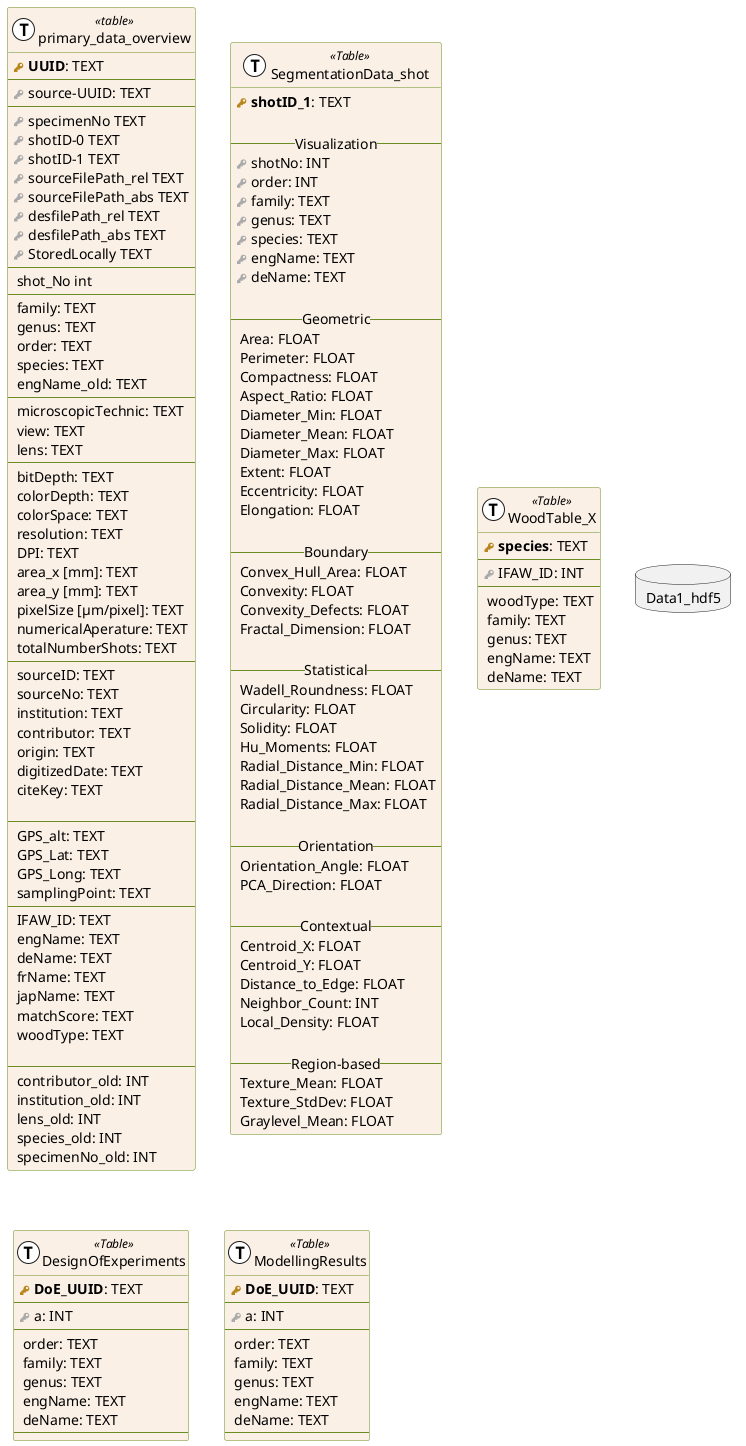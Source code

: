 @startuml

skinparam class {
ArrowColor SeaGreen
BorderColor<<Table>>  OliveDrab
BackgroundColor<<Table>>  Linen
BackgroundColor<<API>> Wheat
BorderColor<<API>> Tomato
BackgroundColor<<Interface>> Green
BorderColor<<Interface>> Tomato
}






!define primary_key(x) <b><color:#b8861b><&key></color> x</b>
!define foreign_key(x) <color:#aaaaaa><&key></color> x
!define column(x) <color:#000000></color> x

!define UserInput(x) <color:#000000><&person></color> x
!define BackendInput(x) <color:#000000></color> x
!define UserOutput(x) <color:#000000><&external-link></color> x

!define table(x) entity x << (T, white) >>
!define database(x) entity x << (T, SpringGreen) >>
!define API(x) entity x << (A, SkyBlue) >>
!define Interface(x) entity x << (I, SkyBlue) >>
!define List(x) entity x << (L, SkyBlue) >>

database (Data1_hdf5) {
  
} 














table( primary_data_overview )  <<table>>{
  primary_key( UUID ): TEXT
  ---
  foreign_key(source-UUID): TEXT
  ---
  foreign_key( specimenNo ) TEXT
  foreign_key( shotID-0 ) TEXT
  foreign_key( shotID-1 ) TEXT
  foreign_key( sourceFilePath_rel ) TEXT
  foreign_key( sourceFilePath_abs ) TEXT
  foreign_key( desfilePath_rel ) TEXT
  foreign_key( desfilePath_abs ) TEXT
  foreign_key( StoredLocally ) TEXT
  ---
  column(shot_No) int
  ---
  column( family ): TEXT
  column( genus ): TEXT
  column( order ): TEXT
  column( species ): TEXT
  column( engName_old ): TEXT
  ---
  column( microscopicTechnic ): TEXT
  column( view ): TEXT
  column( lens ): TEXT
  ---
  column( bitDepth ): TEXT
  column( colorDepth ): TEXT
  column( colorSpace ): TEXT
  column( resolution ): TEXT
  column( DPI ): TEXT
  column( area_x [mm] ): TEXT
  column( area_y [mm] ): TEXT
  column( pixelSize [µm/pixel] ): TEXT
  column( numericalAperature ): TEXT
  column( totalNumberShots ): TEXT
  ---
  column( sourceID ): TEXT
  column( sourceNo ): TEXT
  column( institution ): TEXT
  column( contributor ): TEXT
  column( origin ): TEXT
  column( digitizedDate ): TEXT
  column( citeKey ): TEXT
  
  ---
  column( GPS_alt ): TEXT
  column( GPS_Lat ): TEXT
  column( GPS_Long ): TEXT
  column( samplingPoint ): TEXT
  ---
  column( IFAW_ID ): TEXT
  column( engName ): TEXT
  column( deName ): TEXT
  column( frName ): TEXT
  column( japName ): TEXT
  column( matchScore ): TEXT
  column( woodType ): TEXT

  ---
  column( contributor_old ): INT
  column( institution_old ): INT
  column( lens_old ): INT
  column( species_old ): INT
  column( specimenNo_old ): INT
}

table( SegmentationData_shot )  <<Table>>{
  primary_key( shotID_1 ): TEXT
  
  -- Visualization --
  foreign_key( shotNo ): INT
  foreign_key( order ): INT
  foreign_key( family ): TEXT  
  foreign_key( genus ): TEXT
  foreign_key( species ): TEXT
  foreign_key( engName ): TEXT
  foreign_key( deName ): TEXT

  -- Geometric --
  column( Area ): FLOAT
  column( Perimeter ): FLOAT
  column( Compactness ): FLOAT
  column( Aspect_Ratio ): FLOAT
  column( Diameter_Min ): FLOAT
  column( Diameter_Mean ): FLOAT
  column( Diameter_Max ): FLOAT
  column( Extent ): FLOAT
  column( Eccentricity ): FLOAT
  column( Elongation ): FLOAT

  -- Boundary --
  column( Convex_Hull_Area ): FLOAT
  column( Convexity ): FLOAT
  column( Convexity_Defects ): FLOAT
  column( Fractal_Dimension ): FLOAT

  -- Statistical --
  column( Wadell_Roundness ): FLOAT
  column( Circularity ): FLOAT
  column( Solidity ): FLOAT
  column( Hu_Moments ): FLOAT
  column( Radial_Distance_Min ): FLOAT
  column( Radial_Distance_Mean ): FLOAT
  column( Radial_Distance_Max ): FLOAT

  -- Orientation --
  column( Orientation_Angle ): FLOAT
  column( PCA_Direction ): FLOAT

  -- Contextual --
  column( Centroid_X ): FLOAT
  column( Centroid_Y ): FLOAT
  column( Distance_to_Edge ): FLOAT
  column( Neighbor_Count ): INT
  column( Local_Density ): FLOAT

  -- Region-based --
  column( Texture_Mean ): FLOAT
  column( Texture_StdDev ): FLOAT
  column( Graylevel_Mean ): FLOAT
}



table( WoodTable_X )  <<Table>>{
  primary_key( species ): TEXT
  ---
  foreign_key( IFAW_ID ): INT
  ---
  column( woodType ): TEXT
  column( family ): TEXT
  column( genus ): TEXT
  column( engName ): TEXT
  column( deName ): TEXT
  }


table( DesignOfExperiments )  <<Table>>{
  primary_key( DoE_UUID ): TEXT
  ---
  foreign_key( a ): INT
  ---
  column( order ): TEXT
  column( family ): TEXT
  column( genus ): TEXT
  column( engName ): TEXT
  column( deName ): TEXT
  ---
  }



table( ModellingResults )  <<Table>>{
  primary_key( DoE_UUID ): TEXT
  ---
  foreign_key( a ): INT
  ---
  column( order ): TEXT
  column( family ): TEXT
  column( genus ): TEXT
  column( engName ): TEXT
  column( deName ): TEXT
  ---
  }


  


@enduml


